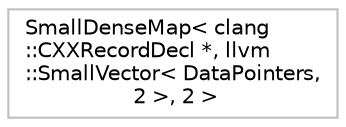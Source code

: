 digraph "Graphical Class Hierarchy"
{
 // LATEX_PDF_SIZE
  bgcolor="transparent";
  edge [fontname="Helvetica",fontsize="10",labelfontname="Helvetica",labelfontsize="10"];
  node [fontname="Helvetica",fontsize="10",shape=record];
  rankdir="LR";
  Node0 [label="SmallDenseMap\< clang\l::CXXRecordDecl *, llvm\l::SmallVector\< DataPointers,\l 2 \>, 2 \>",height=0.2,width=0.4,color="grey75",tooltip=" "];
}
